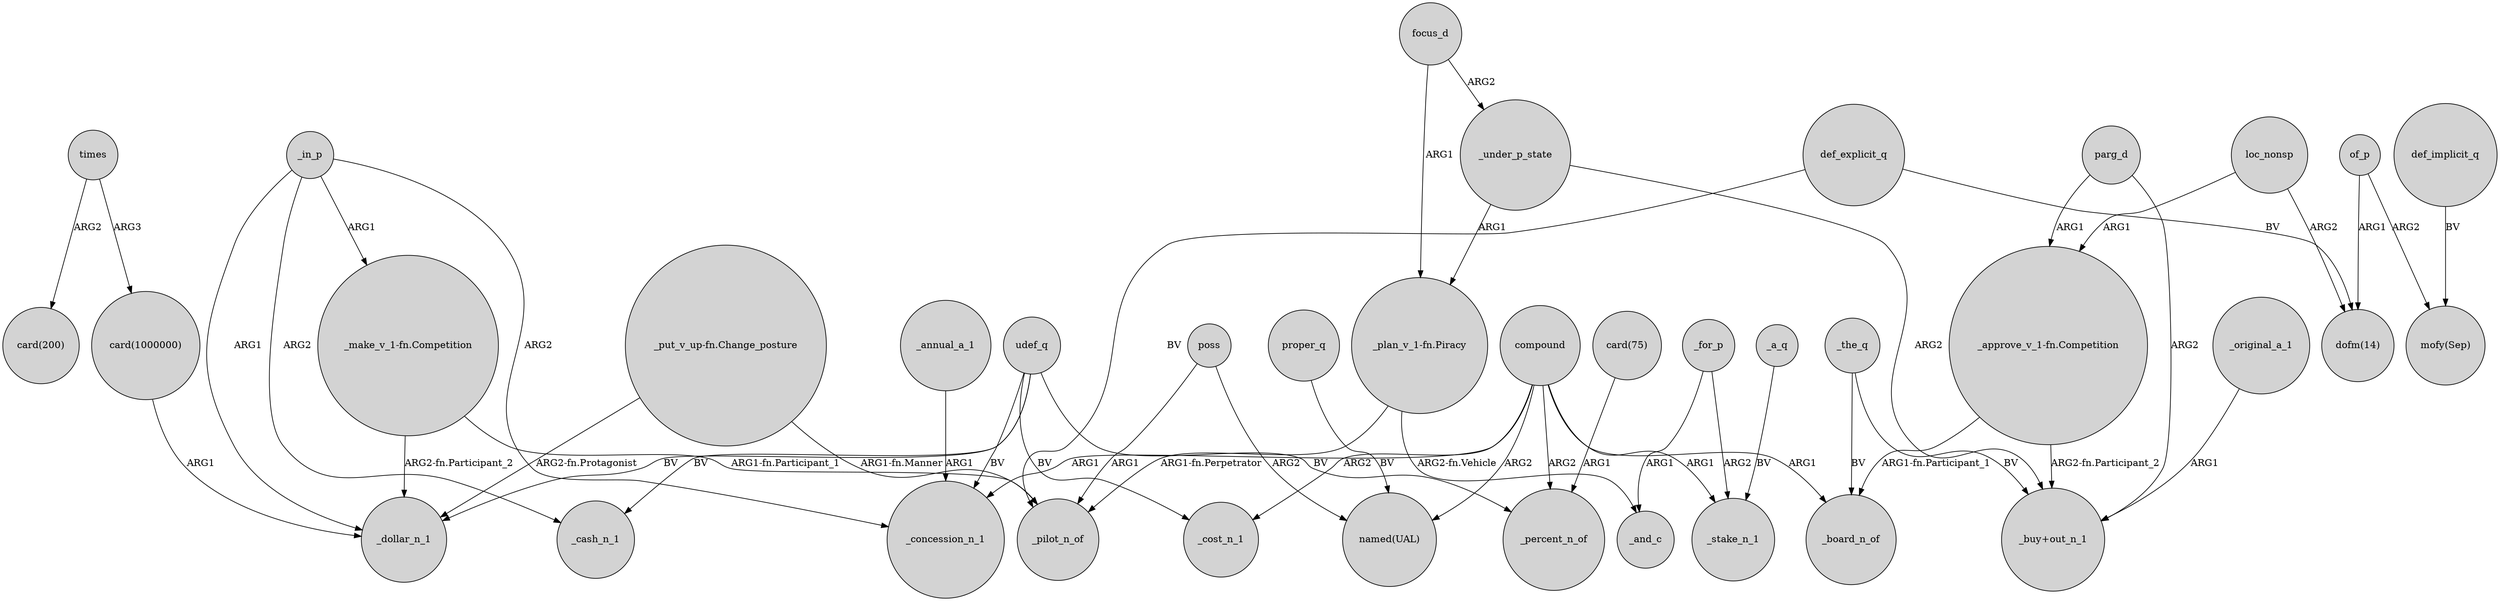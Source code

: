 digraph {
	node [shape=circle style=filled]
	poss -> _pilot_n_of [label=ARG1]
	udef_q -> _cash_n_1 [label=BV]
	_for_p -> _and_c [label=ARG1]
	"_approve_v_1-fn.Competition" -> "_buy+out_n_1" [label="ARG2-fn.Participant_2"]
	_in_p -> "_make_v_1-fn.Competition" [label=ARG1]
	compound -> _cost_n_1 [label=ARG2]
	_original_a_1 -> "_buy+out_n_1" [label=ARG1]
	parg_d -> "_approve_v_1-fn.Competition" [label=ARG1]
	loc_nonsp -> "dofm(14)" [label=ARG2]
	def_explicit_q -> "dofm(14)" [label=BV]
	_under_p_state -> "_plan_v_1-fn.Piracy" [label=ARG1]
	times -> "card(1000000)" [label=ARG3]
	def_implicit_q -> "mofy(Sep)" [label=BV]
	"_make_v_1-fn.Competition" -> _dollar_n_1 [label="ARG2-fn.Participant_2"]
	times -> "card(200)" [label=ARG2]
	"_make_v_1-fn.Competition" -> _pilot_n_of [label="ARG1-fn.Participant_1"]
	of_p -> "mofy(Sep)" [label=ARG2]
	_the_q -> _board_n_of [label=BV]
	parg_d -> "_buy+out_n_1" [label=ARG2]
	"_approve_v_1-fn.Competition" -> _board_n_of [label="ARG1-fn.Participant_1"]
	poss -> "named(UAL)" [label=ARG2]
	_in_p -> _concession_n_1 [label=ARG2]
	proper_q -> "named(UAL)" [label=BV]
	_in_p -> _dollar_n_1 [label=ARG1]
	udef_q -> _concession_n_1 [label=BV]
	udef_q -> _percent_n_of [label=BV]
	compound -> _board_n_of [label=ARG1]
	of_p -> "dofm(14)" [label=ARG1]
	compound -> _concession_n_1 [label=ARG1]
	compound -> _stake_n_1 [label=ARG1]
	compound -> _percent_n_of [label=ARG2]
	"_put_v_up-fn.Change_posture" -> _pilot_n_of [label="ARG1-fn.Manner"]
	loc_nonsp -> "_approve_v_1-fn.Competition" [label=ARG1]
	"card(75)" -> _percent_n_of [label=ARG1]
	udef_q -> _dollar_n_1 [label=BV]
	"card(1000000)" -> _dollar_n_1 [label=ARG1]
	"_plan_v_1-fn.Piracy" -> _pilot_n_of [label="ARG1-fn.Perpetrator"]
	def_explicit_q -> _pilot_n_of [label=BV]
	focus_d -> "_plan_v_1-fn.Piracy" [label=ARG1]
	focus_d -> _under_p_state [label=ARG2]
	compound -> "named(UAL)" [label=ARG2]
	_in_p -> _cash_n_1 [label=ARG2]
	_the_q -> "_buy+out_n_1" [label=BV]
	"_plan_v_1-fn.Piracy" -> _and_c [label="ARG2-fn.Vehicle"]
	"_put_v_up-fn.Change_posture" -> _dollar_n_1 [label="ARG2-fn.Protagonist"]
	_for_p -> _stake_n_1 [label=ARG2]
	_under_p_state -> "_buy+out_n_1" [label=ARG2]
	_annual_a_1 -> _concession_n_1 [label=ARG1]
	_a_q -> _stake_n_1 [label=BV]
	udef_q -> _cost_n_1 [label=BV]
}
